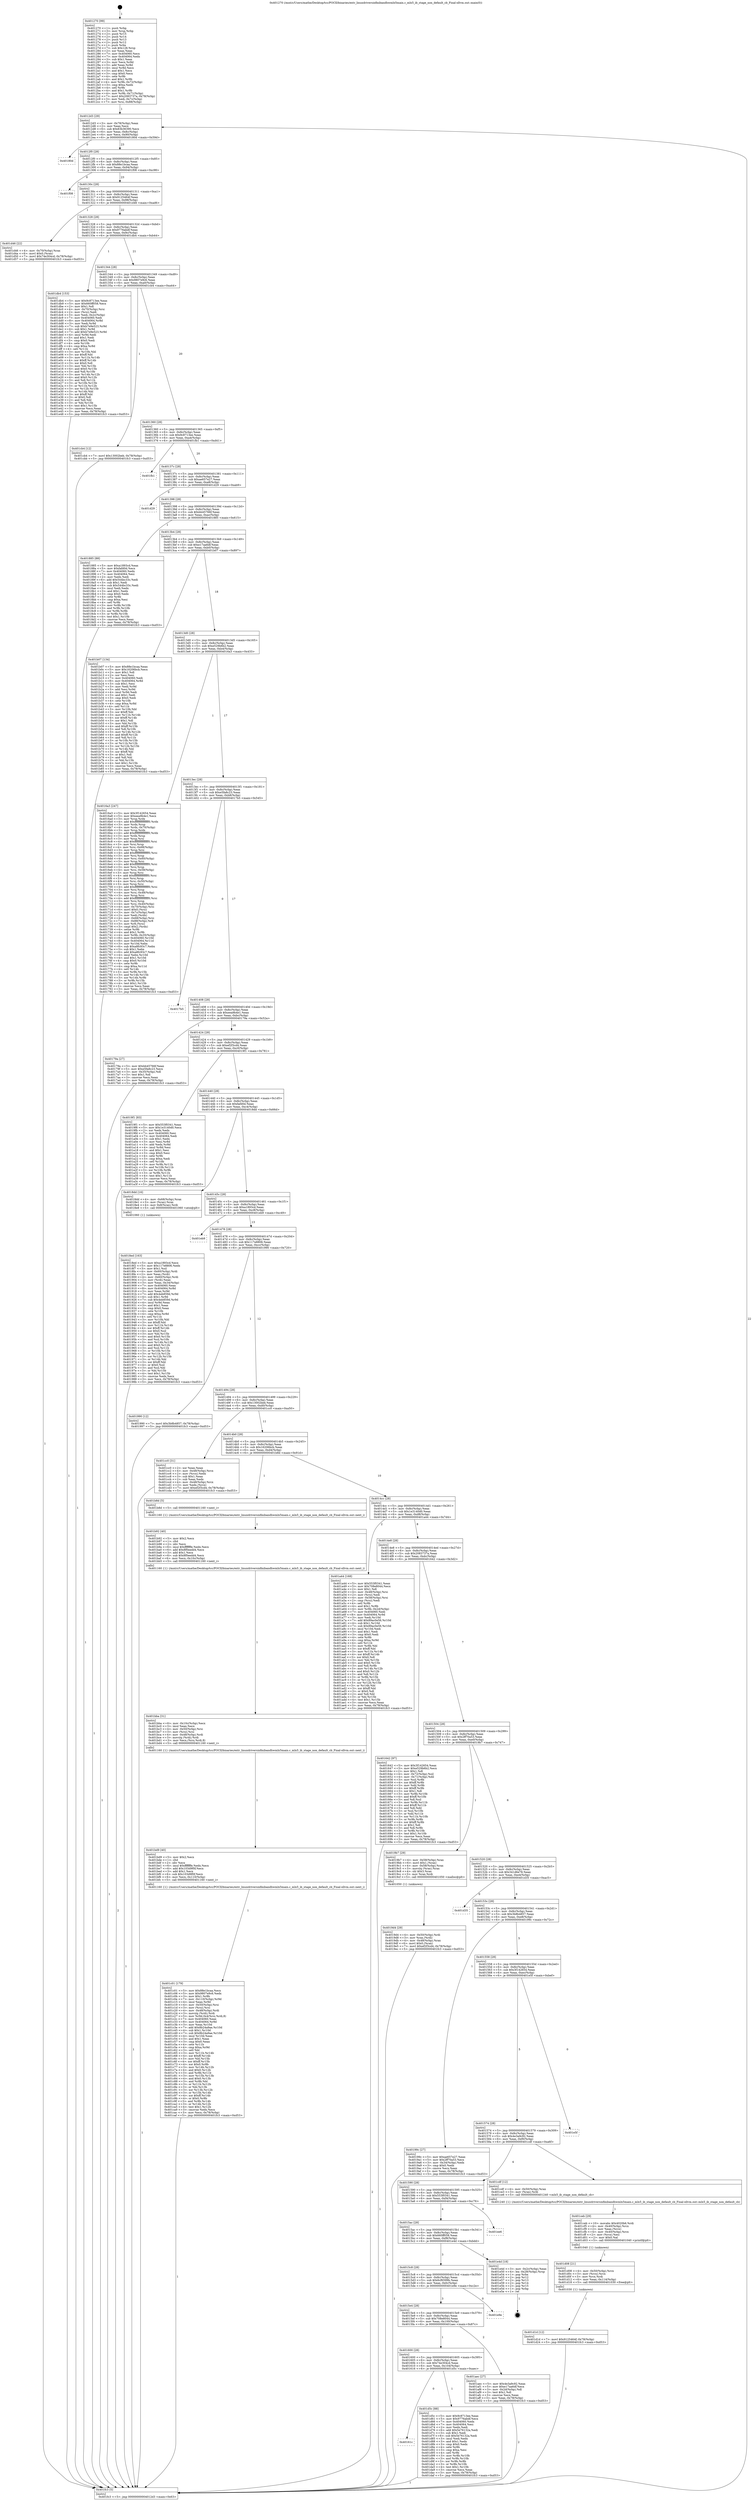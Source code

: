 digraph "0x401270" {
  label = "0x401270 (/mnt/c/Users/mathe/Desktop/tcc/POCII/binaries/extr_linuxdriversinfinibandhwmlx5main.c_mlx5_ib_stage_non_default_cb_Final-ollvm.out::main(0))"
  labelloc = "t"
  node[shape=record]

  Entry [label="",width=0.3,height=0.3,shape=circle,fillcolor=black,style=filled]
  "0x4012d3" [label="{
     0x4012d3 [29]\l
     | [instrs]\l
     &nbsp;&nbsp;0x4012d3 \<+3\>: mov -0x78(%rbp),%eax\l
     &nbsp;&nbsp;0x4012d6 \<+2\>: mov %eax,%ecx\l
     &nbsp;&nbsp;0x4012d8 \<+6\>: sub $0x83b36390,%ecx\l
     &nbsp;&nbsp;0x4012de \<+6\>: mov %eax,-0x8c(%rbp)\l
     &nbsp;&nbsp;0x4012e4 \<+6\>: mov %ecx,-0x90(%rbp)\l
     &nbsp;&nbsp;0x4012ea \<+6\>: je 000000000040180d \<main+0x59d\>\l
  }"]
  "0x40180d" [label="{
     0x40180d\l
  }", style=dashed]
  "0x4012f0" [label="{
     0x4012f0 [28]\l
     | [instrs]\l
     &nbsp;&nbsp;0x4012f0 \<+5\>: jmp 00000000004012f5 \<main+0x85\>\l
     &nbsp;&nbsp;0x4012f5 \<+6\>: mov -0x8c(%rbp),%eax\l
     &nbsp;&nbsp;0x4012fb \<+5\>: sub $0x88e1bcaa,%eax\l
     &nbsp;&nbsp;0x401300 \<+6\>: mov %eax,-0x94(%rbp)\l
     &nbsp;&nbsp;0x401306 \<+6\>: je 0000000000401f08 \<main+0xc98\>\l
  }"]
  Exit [label="",width=0.3,height=0.3,shape=circle,fillcolor=black,style=filled,peripheries=2]
  "0x401f08" [label="{
     0x401f08\l
  }", style=dashed]
  "0x40130c" [label="{
     0x40130c [28]\l
     | [instrs]\l
     &nbsp;&nbsp;0x40130c \<+5\>: jmp 0000000000401311 \<main+0xa1\>\l
     &nbsp;&nbsp;0x401311 \<+6\>: mov -0x8c(%rbp),%eax\l
     &nbsp;&nbsp;0x401317 \<+5\>: sub $0x9125464f,%eax\l
     &nbsp;&nbsp;0x40131c \<+6\>: mov %eax,-0x98(%rbp)\l
     &nbsp;&nbsp;0x401322 \<+6\>: je 0000000000401d46 \<main+0xad6\>\l
  }"]
  "0x40161c" [label="{
     0x40161c\l
  }", style=dashed]
  "0x401d46" [label="{
     0x401d46 [22]\l
     | [instrs]\l
     &nbsp;&nbsp;0x401d46 \<+4\>: mov -0x70(%rbp),%rax\l
     &nbsp;&nbsp;0x401d4a \<+6\>: movl $0x0,(%rax)\l
     &nbsp;&nbsp;0x401d50 \<+7\>: movl $0x74e304cd,-0x78(%rbp)\l
     &nbsp;&nbsp;0x401d57 \<+5\>: jmp 0000000000401fc3 \<main+0xd53\>\l
  }"]
  "0x401328" [label="{
     0x401328 [28]\l
     | [instrs]\l
     &nbsp;&nbsp;0x401328 \<+5\>: jmp 000000000040132d \<main+0xbd\>\l
     &nbsp;&nbsp;0x40132d \<+6\>: mov -0x8c(%rbp),%eax\l
     &nbsp;&nbsp;0x401333 \<+5\>: sub $0x9776abdf,%eax\l
     &nbsp;&nbsp;0x401338 \<+6\>: mov %eax,-0x9c(%rbp)\l
     &nbsp;&nbsp;0x40133e \<+6\>: je 0000000000401db4 \<main+0xb44\>\l
  }"]
  "0x401d5c" [label="{
     0x401d5c [88]\l
     | [instrs]\l
     &nbsp;&nbsp;0x401d5c \<+5\>: mov $0x9c8713ee,%eax\l
     &nbsp;&nbsp;0x401d61 \<+5\>: mov $0x9776abdf,%ecx\l
     &nbsp;&nbsp;0x401d66 \<+7\>: mov 0x404060,%edx\l
     &nbsp;&nbsp;0x401d6d \<+7\>: mov 0x404064,%esi\l
     &nbsp;&nbsp;0x401d74 \<+2\>: mov %edx,%edi\l
     &nbsp;&nbsp;0x401d76 \<+6\>: add $0x5e76132a,%edi\l
     &nbsp;&nbsp;0x401d7c \<+3\>: sub $0x1,%edi\l
     &nbsp;&nbsp;0x401d7f \<+6\>: sub $0x5e76132a,%edi\l
     &nbsp;&nbsp;0x401d85 \<+3\>: imul %edi,%edx\l
     &nbsp;&nbsp;0x401d88 \<+3\>: and $0x1,%edx\l
     &nbsp;&nbsp;0x401d8b \<+3\>: cmp $0x0,%edx\l
     &nbsp;&nbsp;0x401d8e \<+4\>: sete %r8b\l
     &nbsp;&nbsp;0x401d92 \<+3\>: cmp $0xa,%esi\l
     &nbsp;&nbsp;0x401d95 \<+4\>: setl %r9b\l
     &nbsp;&nbsp;0x401d99 \<+3\>: mov %r8b,%r10b\l
     &nbsp;&nbsp;0x401d9c \<+3\>: and %r9b,%r10b\l
     &nbsp;&nbsp;0x401d9f \<+3\>: xor %r9b,%r8b\l
     &nbsp;&nbsp;0x401da2 \<+3\>: or %r8b,%r10b\l
     &nbsp;&nbsp;0x401da5 \<+4\>: test $0x1,%r10b\l
     &nbsp;&nbsp;0x401da9 \<+3\>: cmovne %ecx,%eax\l
     &nbsp;&nbsp;0x401dac \<+3\>: mov %eax,-0x78(%rbp)\l
     &nbsp;&nbsp;0x401daf \<+5\>: jmp 0000000000401fc3 \<main+0xd53\>\l
  }"]
  "0x401db4" [label="{
     0x401db4 [153]\l
     | [instrs]\l
     &nbsp;&nbsp;0x401db4 \<+5\>: mov $0x9c8713ee,%eax\l
     &nbsp;&nbsp;0x401db9 \<+5\>: mov $0x660ff058,%ecx\l
     &nbsp;&nbsp;0x401dbe \<+2\>: mov $0x1,%dl\l
     &nbsp;&nbsp;0x401dc0 \<+4\>: mov -0x70(%rbp),%rsi\l
     &nbsp;&nbsp;0x401dc4 \<+2\>: mov (%rsi),%edi\l
     &nbsp;&nbsp;0x401dc6 \<+3\>: mov %edi,-0x2c(%rbp)\l
     &nbsp;&nbsp;0x401dc9 \<+7\>: mov 0x404060,%edi\l
     &nbsp;&nbsp;0x401dd0 \<+8\>: mov 0x404064,%r8d\l
     &nbsp;&nbsp;0x401dd8 \<+3\>: mov %edi,%r9d\l
     &nbsp;&nbsp;0x401ddb \<+7\>: sub $0xb7e9e523,%r9d\l
     &nbsp;&nbsp;0x401de2 \<+4\>: sub $0x1,%r9d\l
     &nbsp;&nbsp;0x401de6 \<+7\>: add $0xb7e9e523,%r9d\l
     &nbsp;&nbsp;0x401ded \<+4\>: imul %r9d,%edi\l
     &nbsp;&nbsp;0x401df1 \<+3\>: and $0x1,%edi\l
     &nbsp;&nbsp;0x401df4 \<+3\>: cmp $0x0,%edi\l
     &nbsp;&nbsp;0x401df7 \<+4\>: sete %r10b\l
     &nbsp;&nbsp;0x401dfb \<+4\>: cmp $0xa,%r8d\l
     &nbsp;&nbsp;0x401dff \<+4\>: setl %r11b\l
     &nbsp;&nbsp;0x401e03 \<+3\>: mov %r10b,%bl\l
     &nbsp;&nbsp;0x401e06 \<+3\>: xor $0xff,%bl\l
     &nbsp;&nbsp;0x401e09 \<+3\>: mov %r11b,%r14b\l
     &nbsp;&nbsp;0x401e0c \<+4\>: xor $0xff,%r14b\l
     &nbsp;&nbsp;0x401e10 \<+3\>: xor $0x0,%dl\l
     &nbsp;&nbsp;0x401e13 \<+3\>: mov %bl,%r15b\l
     &nbsp;&nbsp;0x401e16 \<+4\>: and $0x0,%r15b\l
     &nbsp;&nbsp;0x401e1a \<+3\>: and %dl,%r10b\l
     &nbsp;&nbsp;0x401e1d \<+3\>: mov %r14b,%r12b\l
     &nbsp;&nbsp;0x401e20 \<+4\>: and $0x0,%r12b\l
     &nbsp;&nbsp;0x401e24 \<+3\>: and %dl,%r11b\l
     &nbsp;&nbsp;0x401e27 \<+3\>: or %r10b,%r15b\l
     &nbsp;&nbsp;0x401e2a \<+3\>: or %r11b,%r12b\l
     &nbsp;&nbsp;0x401e2d \<+3\>: xor %r12b,%r15b\l
     &nbsp;&nbsp;0x401e30 \<+3\>: or %r14b,%bl\l
     &nbsp;&nbsp;0x401e33 \<+3\>: xor $0xff,%bl\l
     &nbsp;&nbsp;0x401e36 \<+3\>: or $0x0,%dl\l
     &nbsp;&nbsp;0x401e39 \<+2\>: and %dl,%bl\l
     &nbsp;&nbsp;0x401e3b \<+3\>: or %bl,%r15b\l
     &nbsp;&nbsp;0x401e3e \<+4\>: test $0x1,%r15b\l
     &nbsp;&nbsp;0x401e42 \<+3\>: cmovne %ecx,%eax\l
     &nbsp;&nbsp;0x401e45 \<+3\>: mov %eax,-0x78(%rbp)\l
     &nbsp;&nbsp;0x401e48 \<+5\>: jmp 0000000000401fc3 \<main+0xd53\>\l
  }"]
  "0x401344" [label="{
     0x401344 [28]\l
     | [instrs]\l
     &nbsp;&nbsp;0x401344 \<+5\>: jmp 0000000000401349 \<main+0xd9\>\l
     &nbsp;&nbsp;0x401349 \<+6\>: mov -0x8c(%rbp),%eax\l
     &nbsp;&nbsp;0x40134f \<+5\>: sub $0x9807e9c6,%eax\l
     &nbsp;&nbsp;0x401354 \<+6\>: mov %eax,-0xa0(%rbp)\l
     &nbsp;&nbsp;0x40135a \<+6\>: je 0000000000401cb4 \<main+0xa44\>\l
  }"]
  "0x401d1d" [label="{
     0x401d1d [12]\l
     | [instrs]\l
     &nbsp;&nbsp;0x401d1d \<+7\>: movl $0x9125464f,-0x78(%rbp)\l
     &nbsp;&nbsp;0x401d24 \<+5\>: jmp 0000000000401fc3 \<main+0xd53\>\l
  }"]
  "0x401cb4" [label="{
     0x401cb4 [12]\l
     | [instrs]\l
     &nbsp;&nbsp;0x401cb4 \<+7\>: movl $0x13002beb,-0x78(%rbp)\l
     &nbsp;&nbsp;0x401cbb \<+5\>: jmp 0000000000401fc3 \<main+0xd53\>\l
  }"]
  "0x401360" [label="{
     0x401360 [28]\l
     | [instrs]\l
     &nbsp;&nbsp;0x401360 \<+5\>: jmp 0000000000401365 \<main+0xf5\>\l
     &nbsp;&nbsp;0x401365 \<+6\>: mov -0x8c(%rbp),%eax\l
     &nbsp;&nbsp;0x40136b \<+5\>: sub $0x9c8713ee,%eax\l
     &nbsp;&nbsp;0x401370 \<+6\>: mov %eax,-0xa4(%rbp)\l
     &nbsp;&nbsp;0x401376 \<+6\>: je 0000000000401fb1 \<main+0xd41\>\l
  }"]
  "0x401d08" [label="{
     0x401d08 [21]\l
     | [instrs]\l
     &nbsp;&nbsp;0x401d08 \<+4\>: mov -0x50(%rbp),%rcx\l
     &nbsp;&nbsp;0x401d0c \<+3\>: mov (%rcx),%rcx\l
     &nbsp;&nbsp;0x401d0f \<+3\>: mov %rcx,%rdi\l
     &nbsp;&nbsp;0x401d12 \<+6\>: mov %eax,-0x114(%rbp)\l
     &nbsp;&nbsp;0x401d18 \<+5\>: call 0000000000401030 \<free@plt\>\l
     | [calls]\l
     &nbsp;&nbsp;0x401030 \{1\} (unknown)\l
  }"]
  "0x401fb1" [label="{
     0x401fb1\l
  }", style=dashed]
  "0x40137c" [label="{
     0x40137c [28]\l
     | [instrs]\l
     &nbsp;&nbsp;0x40137c \<+5\>: jmp 0000000000401381 \<main+0x111\>\l
     &nbsp;&nbsp;0x401381 \<+6\>: mov -0x8c(%rbp),%eax\l
     &nbsp;&nbsp;0x401387 \<+5\>: sub $0xae657e27,%eax\l
     &nbsp;&nbsp;0x40138c \<+6\>: mov %eax,-0xa8(%rbp)\l
     &nbsp;&nbsp;0x401392 \<+6\>: je 0000000000401d29 \<main+0xab9\>\l
  }"]
  "0x401ceb" [label="{
     0x401ceb [29]\l
     | [instrs]\l
     &nbsp;&nbsp;0x401ceb \<+10\>: movabs $0x4020b6,%rdi\l
     &nbsp;&nbsp;0x401cf5 \<+4\>: mov -0x40(%rbp),%rcx\l
     &nbsp;&nbsp;0x401cf9 \<+2\>: mov %eax,(%rcx)\l
     &nbsp;&nbsp;0x401cfb \<+4\>: mov -0x40(%rbp),%rcx\l
     &nbsp;&nbsp;0x401cff \<+2\>: mov (%rcx),%esi\l
     &nbsp;&nbsp;0x401d01 \<+2\>: mov $0x0,%al\l
     &nbsp;&nbsp;0x401d03 \<+5\>: call 0000000000401040 \<printf@plt\>\l
     | [calls]\l
     &nbsp;&nbsp;0x401040 \{1\} (unknown)\l
  }"]
  "0x401d29" [label="{
     0x401d29\l
  }", style=dashed]
  "0x401398" [label="{
     0x401398 [28]\l
     | [instrs]\l
     &nbsp;&nbsp;0x401398 \<+5\>: jmp 000000000040139d \<main+0x12d\>\l
     &nbsp;&nbsp;0x40139d \<+6\>: mov -0x8c(%rbp),%eax\l
     &nbsp;&nbsp;0x4013a3 \<+5\>: sub $0xbb45766f,%eax\l
     &nbsp;&nbsp;0x4013a8 \<+6\>: mov %eax,-0xac(%rbp)\l
     &nbsp;&nbsp;0x4013ae \<+6\>: je 0000000000401885 \<main+0x615\>\l
  }"]
  "0x401c01" [label="{
     0x401c01 [179]\l
     | [instrs]\l
     &nbsp;&nbsp;0x401c01 \<+5\>: mov $0x88e1bcaa,%ecx\l
     &nbsp;&nbsp;0x401c06 \<+5\>: mov $0x9807e9c6,%edx\l
     &nbsp;&nbsp;0x401c0b \<+3\>: mov $0x1,%r8b\l
     &nbsp;&nbsp;0x401c0e \<+7\>: mov -0x110(%rbp),%r9d\l
     &nbsp;&nbsp;0x401c15 \<+4\>: imul %eax,%r9d\l
     &nbsp;&nbsp;0x401c19 \<+4\>: mov -0x50(%rbp),%rsi\l
     &nbsp;&nbsp;0x401c1d \<+3\>: mov (%rsi),%rsi\l
     &nbsp;&nbsp;0x401c20 \<+4\>: mov -0x48(%rbp),%rdi\l
     &nbsp;&nbsp;0x401c24 \<+3\>: movslq (%rdi),%rdi\l
     &nbsp;&nbsp;0x401c27 \<+5\>: mov %r9d,0x4(%rsi,%rdi,8)\l
     &nbsp;&nbsp;0x401c2c \<+7\>: mov 0x404060,%eax\l
     &nbsp;&nbsp;0x401c33 \<+8\>: mov 0x404064,%r9d\l
     &nbsp;&nbsp;0x401c3b \<+3\>: mov %eax,%r10d\l
     &nbsp;&nbsp;0x401c3e \<+7\>: add $0x8b24a9ae,%r10d\l
     &nbsp;&nbsp;0x401c45 \<+4\>: sub $0x1,%r10d\l
     &nbsp;&nbsp;0x401c49 \<+7\>: sub $0x8b24a9ae,%r10d\l
     &nbsp;&nbsp;0x401c50 \<+4\>: imul %r10d,%eax\l
     &nbsp;&nbsp;0x401c54 \<+3\>: and $0x1,%eax\l
     &nbsp;&nbsp;0x401c57 \<+3\>: cmp $0x0,%eax\l
     &nbsp;&nbsp;0x401c5a \<+4\>: sete %r11b\l
     &nbsp;&nbsp;0x401c5e \<+4\>: cmp $0xa,%r9d\l
     &nbsp;&nbsp;0x401c62 \<+3\>: setl %bl\l
     &nbsp;&nbsp;0x401c65 \<+3\>: mov %r11b,%r14b\l
     &nbsp;&nbsp;0x401c68 \<+4\>: xor $0xff,%r14b\l
     &nbsp;&nbsp;0x401c6c \<+3\>: mov %bl,%r15b\l
     &nbsp;&nbsp;0x401c6f \<+4\>: xor $0xff,%r15b\l
     &nbsp;&nbsp;0x401c73 \<+4\>: xor $0x0,%r8b\l
     &nbsp;&nbsp;0x401c77 \<+3\>: mov %r14b,%r12b\l
     &nbsp;&nbsp;0x401c7a \<+4\>: and $0x0,%r12b\l
     &nbsp;&nbsp;0x401c7e \<+3\>: and %r8b,%r11b\l
     &nbsp;&nbsp;0x401c81 \<+3\>: mov %r15b,%r13b\l
     &nbsp;&nbsp;0x401c84 \<+4\>: and $0x0,%r13b\l
     &nbsp;&nbsp;0x401c88 \<+3\>: and %r8b,%bl\l
     &nbsp;&nbsp;0x401c8b \<+3\>: or %r11b,%r12b\l
     &nbsp;&nbsp;0x401c8e \<+3\>: or %bl,%r13b\l
     &nbsp;&nbsp;0x401c91 \<+3\>: xor %r13b,%r12b\l
     &nbsp;&nbsp;0x401c94 \<+3\>: or %r15b,%r14b\l
     &nbsp;&nbsp;0x401c97 \<+4\>: xor $0xff,%r14b\l
     &nbsp;&nbsp;0x401c9b \<+4\>: or $0x0,%r8b\l
     &nbsp;&nbsp;0x401c9f \<+3\>: and %r8b,%r14b\l
     &nbsp;&nbsp;0x401ca2 \<+3\>: or %r14b,%r12b\l
     &nbsp;&nbsp;0x401ca5 \<+4\>: test $0x1,%r12b\l
     &nbsp;&nbsp;0x401ca9 \<+3\>: cmovne %edx,%ecx\l
     &nbsp;&nbsp;0x401cac \<+3\>: mov %ecx,-0x78(%rbp)\l
     &nbsp;&nbsp;0x401caf \<+5\>: jmp 0000000000401fc3 \<main+0xd53\>\l
  }"]
  "0x401885" [label="{
     0x401885 [88]\l
     | [instrs]\l
     &nbsp;&nbsp;0x401885 \<+5\>: mov $0xa1893cd,%eax\l
     &nbsp;&nbsp;0x40188a \<+5\>: mov $0xfafd0d,%ecx\l
     &nbsp;&nbsp;0x40188f \<+7\>: mov 0x404060,%edx\l
     &nbsp;&nbsp;0x401896 \<+7\>: mov 0x404064,%esi\l
     &nbsp;&nbsp;0x40189d \<+2\>: mov %edx,%edi\l
     &nbsp;&nbsp;0x40189f \<+6\>: add $0x544bc33c,%edi\l
     &nbsp;&nbsp;0x4018a5 \<+3\>: sub $0x1,%edi\l
     &nbsp;&nbsp;0x4018a8 \<+6\>: sub $0x544bc33c,%edi\l
     &nbsp;&nbsp;0x4018ae \<+3\>: imul %edi,%edx\l
     &nbsp;&nbsp;0x4018b1 \<+3\>: and $0x1,%edx\l
     &nbsp;&nbsp;0x4018b4 \<+3\>: cmp $0x0,%edx\l
     &nbsp;&nbsp;0x4018b7 \<+4\>: sete %r8b\l
     &nbsp;&nbsp;0x4018bb \<+3\>: cmp $0xa,%esi\l
     &nbsp;&nbsp;0x4018be \<+4\>: setl %r9b\l
     &nbsp;&nbsp;0x4018c2 \<+3\>: mov %r8b,%r10b\l
     &nbsp;&nbsp;0x4018c5 \<+3\>: and %r9b,%r10b\l
     &nbsp;&nbsp;0x4018c8 \<+3\>: xor %r9b,%r8b\l
     &nbsp;&nbsp;0x4018cb \<+3\>: or %r8b,%r10b\l
     &nbsp;&nbsp;0x4018ce \<+4\>: test $0x1,%r10b\l
     &nbsp;&nbsp;0x4018d2 \<+3\>: cmovne %ecx,%eax\l
     &nbsp;&nbsp;0x4018d5 \<+3\>: mov %eax,-0x78(%rbp)\l
     &nbsp;&nbsp;0x4018d8 \<+5\>: jmp 0000000000401fc3 \<main+0xd53\>\l
  }"]
  "0x4013b4" [label="{
     0x4013b4 [28]\l
     | [instrs]\l
     &nbsp;&nbsp;0x4013b4 \<+5\>: jmp 00000000004013b9 \<main+0x149\>\l
     &nbsp;&nbsp;0x4013b9 \<+6\>: mov -0x8c(%rbp),%eax\l
     &nbsp;&nbsp;0x4013bf \<+5\>: sub $0xe17aa6df,%eax\l
     &nbsp;&nbsp;0x4013c4 \<+6\>: mov %eax,-0xb0(%rbp)\l
     &nbsp;&nbsp;0x4013ca \<+6\>: je 0000000000401b07 \<main+0x897\>\l
  }"]
  "0x401bd9" [label="{
     0x401bd9 [40]\l
     | [instrs]\l
     &nbsp;&nbsp;0x401bd9 \<+5\>: mov $0x2,%ecx\l
     &nbsp;&nbsp;0x401bde \<+1\>: cltd\l
     &nbsp;&nbsp;0x401bdf \<+2\>: idiv %ecx\l
     &nbsp;&nbsp;0x401be1 \<+6\>: imul $0xfffffffe,%edx,%ecx\l
     &nbsp;&nbsp;0x401be7 \<+6\>: add $0x103d9f0f,%ecx\l
     &nbsp;&nbsp;0x401bed \<+3\>: add $0x1,%ecx\l
     &nbsp;&nbsp;0x401bf0 \<+6\>: sub $0x103d9f0f,%ecx\l
     &nbsp;&nbsp;0x401bf6 \<+6\>: mov %ecx,-0x110(%rbp)\l
     &nbsp;&nbsp;0x401bfc \<+5\>: call 0000000000401160 \<next_i\>\l
     | [calls]\l
     &nbsp;&nbsp;0x401160 \{1\} (/mnt/c/Users/mathe/Desktop/tcc/POCII/binaries/extr_linuxdriversinfinibandhwmlx5main.c_mlx5_ib_stage_non_default_cb_Final-ollvm.out::next_i)\l
  }"]
  "0x401b07" [label="{
     0x401b07 [134]\l
     | [instrs]\l
     &nbsp;&nbsp;0x401b07 \<+5\>: mov $0x88e1bcaa,%eax\l
     &nbsp;&nbsp;0x401b0c \<+5\>: mov $0x16206bcb,%ecx\l
     &nbsp;&nbsp;0x401b11 \<+2\>: mov $0x1,%dl\l
     &nbsp;&nbsp;0x401b13 \<+2\>: xor %esi,%esi\l
     &nbsp;&nbsp;0x401b15 \<+7\>: mov 0x404060,%edi\l
     &nbsp;&nbsp;0x401b1c \<+8\>: mov 0x404064,%r8d\l
     &nbsp;&nbsp;0x401b24 \<+3\>: sub $0x1,%esi\l
     &nbsp;&nbsp;0x401b27 \<+3\>: mov %edi,%r9d\l
     &nbsp;&nbsp;0x401b2a \<+3\>: add %esi,%r9d\l
     &nbsp;&nbsp;0x401b2d \<+4\>: imul %r9d,%edi\l
     &nbsp;&nbsp;0x401b31 \<+3\>: and $0x1,%edi\l
     &nbsp;&nbsp;0x401b34 \<+3\>: cmp $0x0,%edi\l
     &nbsp;&nbsp;0x401b37 \<+4\>: sete %r10b\l
     &nbsp;&nbsp;0x401b3b \<+4\>: cmp $0xa,%r8d\l
     &nbsp;&nbsp;0x401b3f \<+4\>: setl %r11b\l
     &nbsp;&nbsp;0x401b43 \<+3\>: mov %r10b,%bl\l
     &nbsp;&nbsp;0x401b46 \<+3\>: xor $0xff,%bl\l
     &nbsp;&nbsp;0x401b49 \<+3\>: mov %r11b,%r14b\l
     &nbsp;&nbsp;0x401b4c \<+4\>: xor $0xff,%r14b\l
     &nbsp;&nbsp;0x401b50 \<+3\>: xor $0x1,%dl\l
     &nbsp;&nbsp;0x401b53 \<+3\>: mov %bl,%r15b\l
     &nbsp;&nbsp;0x401b56 \<+4\>: and $0xff,%r15b\l
     &nbsp;&nbsp;0x401b5a \<+3\>: and %dl,%r10b\l
     &nbsp;&nbsp;0x401b5d \<+3\>: mov %r14b,%r12b\l
     &nbsp;&nbsp;0x401b60 \<+4\>: and $0xff,%r12b\l
     &nbsp;&nbsp;0x401b64 \<+3\>: and %dl,%r11b\l
     &nbsp;&nbsp;0x401b67 \<+3\>: or %r10b,%r15b\l
     &nbsp;&nbsp;0x401b6a \<+3\>: or %r11b,%r12b\l
     &nbsp;&nbsp;0x401b6d \<+3\>: xor %r12b,%r15b\l
     &nbsp;&nbsp;0x401b70 \<+3\>: or %r14b,%bl\l
     &nbsp;&nbsp;0x401b73 \<+3\>: xor $0xff,%bl\l
     &nbsp;&nbsp;0x401b76 \<+3\>: or $0x1,%dl\l
     &nbsp;&nbsp;0x401b79 \<+2\>: and %dl,%bl\l
     &nbsp;&nbsp;0x401b7b \<+3\>: or %bl,%r15b\l
     &nbsp;&nbsp;0x401b7e \<+4\>: test $0x1,%r15b\l
     &nbsp;&nbsp;0x401b82 \<+3\>: cmovne %ecx,%eax\l
     &nbsp;&nbsp;0x401b85 \<+3\>: mov %eax,-0x78(%rbp)\l
     &nbsp;&nbsp;0x401b88 \<+5\>: jmp 0000000000401fc3 \<main+0xd53\>\l
  }"]
  "0x4013d0" [label="{
     0x4013d0 [28]\l
     | [instrs]\l
     &nbsp;&nbsp;0x4013d0 \<+5\>: jmp 00000000004013d5 \<main+0x165\>\l
     &nbsp;&nbsp;0x4013d5 \<+6\>: mov -0x8c(%rbp),%eax\l
     &nbsp;&nbsp;0x4013db \<+5\>: sub $0xe529b6b2,%eax\l
     &nbsp;&nbsp;0x4013e0 \<+6\>: mov %eax,-0xb4(%rbp)\l
     &nbsp;&nbsp;0x4013e6 \<+6\>: je 00000000004016a3 \<main+0x433\>\l
  }"]
  "0x401bba" [label="{
     0x401bba [31]\l
     | [instrs]\l
     &nbsp;&nbsp;0x401bba \<+6\>: mov -0x10c(%rbp),%ecx\l
     &nbsp;&nbsp;0x401bc0 \<+3\>: imul %eax,%ecx\l
     &nbsp;&nbsp;0x401bc3 \<+4\>: mov -0x50(%rbp),%rsi\l
     &nbsp;&nbsp;0x401bc7 \<+3\>: mov (%rsi),%rsi\l
     &nbsp;&nbsp;0x401bca \<+4\>: mov -0x48(%rbp),%rdi\l
     &nbsp;&nbsp;0x401bce \<+3\>: movslq (%rdi),%rdi\l
     &nbsp;&nbsp;0x401bd1 \<+3\>: mov %ecx,(%rsi,%rdi,8)\l
     &nbsp;&nbsp;0x401bd4 \<+5\>: call 0000000000401160 \<next_i\>\l
     | [calls]\l
     &nbsp;&nbsp;0x401160 \{1\} (/mnt/c/Users/mathe/Desktop/tcc/POCII/binaries/extr_linuxdriversinfinibandhwmlx5main.c_mlx5_ib_stage_non_default_cb_Final-ollvm.out::next_i)\l
  }"]
  "0x4016a3" [label="{
     0x4016a3 [247]\l
     | [instrs]\l
     &nbsp;&nbsp;0x4016a3 \<+5\>: mov $0x3f142654,%eax\l
     &nbsp;&nbsp;0x4016a8 \<+5\>: mov $0xeea9b4e1,%ecx\l
     &nbsp;&nbsp;0x4016ad \<+3\>: mov %rsp,%rdx\l
     &nbsp;&nbsp;0x4016b0 \<+4\>: add $0xfffffffffffffff0,%rdx\l
     &nbsp;&nbsp;0x4016b4 \<+3\>: mov %rdx,%rsp\l
     &nbsp;&nbsp;0x4016b7 \<+4\>: mov %rdx,-0x70(%rbp)\l
     &nbsp;&nbsp;0x4016bb \<+3\>: mov %rsp,%rdx\l
     &nbsp;&nbsp;0x4016be \<+4\>: add $0xfffffffffffffff0,%rdx\l
     &nbsp;&nbsp;0x4016c2 \<+3\>: mov %rdx,%rsp\l
     &nbsp;&nbsp;0x4016c5 \<+3\>: mov %rsp,%rsi\l
     &nbsp;&nbsp;0x4016c8 \<+4\>: add $0xfffffffffffffff0,%rsi\l
     &nbsp;&nbsp;0x4016cc \<+3\>: mov %rsi,%rsp\l
     &nbsp;&nbsp;0x4016cf \<+4\>: mov %rsi,-0x68(%rbp)\l
     &nbsp;&nbsp;0x4016d3 \<+3\>: mov %rsp,%rsi\l
     &nbsp;&nbsp;0x4016d6 \<+4\>: add $0xfffffffffffffff0,%rsi\l
     &nbsp;&nbsp;0x4016da \<+3\>: mov %rsi,%rsp\l
     &nbsp;&nbsp;0x4016dd \<+4\>: mov %rsi,-0x60(%rbp)\l
     &nbsp;&nbsp;0x4016e1 \<+3\>: mov %rsp,%rsi\l
     &nbsp;&nbsp;0x4016e4 \<+4\>: add $0xfffffffffffffff0,%rsi\l
     &nbsp;&nbsp;0x4016e8 \<+3\>: mov %rsi,%rsp\l
     &nbsp;&nbsp;0x4016eb \<+4\>: mov %rsi,-0x58(%rbp)\l
     &nbsp;&nbsp;0x4016ef \<+3\>: mov %rsp,%rsi\l
     &nbsp;&nbsp;0x4016f2 \<+4\>: add $0xfffffffffffffff0,%rsi\l
     &nbsp;&nbsp;0x4016f6 \<+3\>: mov %rsi,%rsp\l
     &nbsp;&nbsp;0x4016f9 \<+4\>: mov %rsi,-0x50(%rbp)\l
     &nbsp;&nbsp;0x4016fd \<+3\>: mov %rsp,%rsi\l
     &nbsp;&nbsp;0x401700 \<+4\>: add $0xfffffffffffffff0,%rsi\l
     &nbsp;&nbsp;0x401704 \<+3\>: mov %rsi,%rsp\l
     &nbsp;&nbsp;0x401707 \<+4\>: mov %rsi,-0x48(%rbp)\l
     &nbsp;&nbsp;0x40170b \<+3\>: mov %rsp,%rsi\l
     &nbsp;&nbsp;0x40170e \<+4\>: add $0xfffffffffffffff0,%rsi\l
     &nbsp;&nbsp;0x401712 \<+3\>: mov %rsi,%rsp\l
     &nbsp;&nbsp;0x401715 \<+4\>: mov %rsi,-0x40(%rbp)\l
     &nbsp;&nbsp;0x401719 \<+4\>: mov -0x70(%rbp),%rsi\l
     &nbsp;&nbsp;0x40171d \<+6\>: movl $0x0,(%rsi)\l
     &nbsp;&nbsp;0x401723 \<+3\>: mov -0x7c(%rbp),%edi\l
     &nbsp;&nbsp;0x401726 \<+2\>: mov %edi,(%rdx)\l
     &nbsp;&nbsp;0x401728 \<+4\>: mov -0x68(%rbp),%rsi\l
     &nbsp;&nbsp;0x40172c \<+7\>: mov -0x88(%rbp),%r8\l
     &nbsp;&nbsp;0x401733 \<+3\>: mov %r8,(%rsi)\l
     &nbsp;&nbsp;0x401736 \<+3\>: cmpl $0x2,(%rdx)\l
     &nbsp;&nbsp;0x401739 \<+4\>: setne %r9b\l
     &nbsp;&nbsp;0x40173d \<+4\>: and $0x1,%r9b\l
     &nbsp;&nbsp;0x401741 \<+4\>: mov %r9b,-0x35(%rbp)\l
     &nbsp;&nbsp;0x401745 \<+8\>: mov 0x404060,%r10d\l
     &nbsp;&nbsp;0x40174d \<+8\>: mov 0x404064,%r11d\l
     &nbsp;&nbsp;0x401755 \<+3\>: mov %r10d,%ebx\l
     &nbsp;&nbsp;0x401758 \<+6\>: sub $0xa8fc93c7,%ebx\l
     &nbsp;&nbsp;0x40175e \<+3\>: sub $0x1,%ebx\l
     &nbsp;&nbsp;0x401761 \<+6\>: add $0xa8fc93c7,%ebx\l
     &nbsp;&nbsp;0x401767 \<+4\>: imul %ebx,%r10d\l
     &nbsp;&nbsp;0x40176b \<+4\>: and $0x1,%r10d\l
     &nbsp;&nbsp;0x40176f \<+4\>: cmp $0x0,%r10d\l
     &nbsp;&nbsp;0x401773 \<+4\>: sete %r9b\l
     &nbsp;&nbsp;0x401777 \<+4\>: cmp $0xa,%r11d\l
     &nbsp;&nbsp;0x40177b \<+4\>: setl %r14b\l
     &nbsp;&nbsp;0x40177f \<+3\>: mov %r9b,%r15b\l
     &nbsp;&nbsp;0x401782 \<+3\>: and %r14b,%r15b\l
     &nbsp;&nbsp;0x401785 \<+3\>: xor %r14b,%r9b\l
     &nbsp;&nbsp;0x401788 \<+3\>: or %r9b,%r15b\l
     &nbsp;&nbsp;0x40178b \<+4\>: test $0x1,%r15b\l
     &nbsp;&nbsp;0x40178f \<+3\>: cmovne %ecx,%eax\l
     &nbsp;&nbsp;0x401792 \<+3\>: mov %eax,-0x78(%rbp)\l
     &nbsp;&nbsp;0x401795 \<+5\>: jmp 0000000000401fc3 \<main+0xd53\>\l
  }"]
  "0x4013ec" [label="{
     0x4013ec [28]\l
     | [instrs]\l
     &nbsp;&nbsp;0x4013ec \<+5\>: jmp 00000000004013f1 \<main+0x181\>\l
     &nbsp;&nbsp;0x4013f1 \<+6\>: mov -0x8c(%rbp),%eax\l
     &nbsp;&nbsp;0x4013f7 \<+5\>: sub $0xe5fa8c23,%eax\l
     &nbsp;&nbsp;0x4013fc \<+6\>: mov %eax,-0xb8(%rbp)\l
     &nbsp;&nbsp;0x401402 \<+6\>: je 00000000004017b5 \<main+0x545\>\l
  }"]
  "0x401b92" [label="{
     0x401b92 [40]\l
     | [instrs]\l
     &nbsp;&nbsp;0x401b92 \<+5\>: mov $0x2,%ecx\l
     &nbsp;&nbsp;0x401b97 \<+1\>: cltd\l
     &nbsp;&nbsp;0x401b98 \<+2\>: idiv %ecx\l
     &nbsp;&nbsp;0x401b9a \<+6\>: imul $0xfffffffe,%edx,%ecx\l
     &nbsp;&nbsp;0x401ba0 \<+6\>: add $0x8f0eedd4,%ecx\l
     &nbsp;&nbsp;0x401ba6 \<+3\>: add $0x1,%ecx\l
     &nbsp;&nbsp;0x401ba9 \<+6\>: sub $0x8f0eedd4,%ecx\l
     &nbsp;&nbsp;0x401baf \<+6\>: mov %ecx,-0x10c(%rbp)\l
     &nbsp;&nbsp;0x401bb5 \<+5\>: call 0000000000401160 \<next_i\>\l
     | [calls]\l
     &nbsp;&nbsp;0x401160 \{1\} (/mnt/c/Users/mathe/Desktop/tcc/POCII/binaries/extr_linuxdriversinfinibandhwmlx5main.c_mlx5_ib_stage_non_default_cb_Final-ollvm.out::next_i)\l
  }"]
  "0x4017b5" [label="{
     0x4017b5\l
  }", style=dashed]
  "0x401408" [label="{
     0x401408 [28]\l
     | [instrs]\l
     &nbsp;&nbsp;0x401408 \<+5\>: jmp 000000000040140d \<main+0x19d\>\l
     &nbsp;&nbsp;0x40140d \<+6\>: mov -0x8c(%rbp),%eax\l
     &nbsp;&nbsp;0x401413 \<+5\>: sub $0xeea9b4e1,%eax\l
     &nbsp;&nbsp;0x401418 \<+6\>: mov %eax,-0xbc(%rbp)\l
     &nbsp;&nbsp;0x40141e \<+6\>: je 000000000040179a \<main+0x52a\>\l
  }"]
  "0x401600" [label="{
     0x401600 [28]\l
     | [instrs]\l
     &nbsp;&nbsp;0x401600 \<+5\>: jmp 0000000000401605 \<main+0x395\>\l
     &nbsp;&nbsp;0x401605 \<+6\>: mov -0x8c(%rbp),%eax\l
     &nbsp;&nbsp;0x40160b \<+5\>: sub $0x74e304cd,%eax\l
     &nbsp;&nbsp;0x401610 \<+6\>: mov %eax,-0x104(%rbp)\l
     &nbsp;&nbsp;0x401616 \<+6\>: je 0000000000401d5c \<main+0xaec\>\l
  }"]
  "0x40179a" [label="{
     0x40179a [27]\l
     | [instrs]\l
     &nbsp;&nbsp;0x40179a \<+5\>: mov $0xbb45766f,%eax\l
     &nbsp;&nbsp;0x40179f \<+5\>: mov $0xe5fa8c23,%ecx\l
     &nbsp;&nbsp;0x4017a4 \<+3\>: mov -0x35(%rbp),%dl\l
     &nbsp;&nbsp;0x4017a7 \<+3\>: test $0x1,%dl\l
     &nbsp;&nbsp;0x4017aa \<+3\>: cmovne %ecx,%eax\l
     &nbsp;&nbsp;0x4017ad \<+3\>: mov %eax,-0x78(%rbp)\l
     &nbsp;&nbsp;0x4017b0 \<+5\>: jmp 0000000000401fc3 \<main+0xd53\>\l
  }"]
  "0x401424" [label="{
     0x401424 [28]\l
     | [instrs]\l
     &nbsp;&nbsp;0x401424 \<+5\>: jmp 0000000000401429 \<main+0x1b9\>\l
     &nbsp;&nbsp;0x401429 \<+6\>: mov -0x8c(%rbp),%eax\l
     &nbsp;&nbsp;0x40142f \<+5\>: sub $0xef2f3cd4,%eax\l
     &nbsp;&nbsp;0x401434 \<+6\>: mov %eax,-0xc0(%rbp)\l
     &nbsp;&nbsp;0x40143a \<+6\>: je 00000000004019f1 \<main+0x781\>\l
  }"]
  "0x401aec" [label="{
     0x401aec [27]\l
     | [instrs]\l
     &nbsp;&nbsp;0x401aec \<+5\>: mov $0x4e3a9c92,%eax\l
     &nbsp;&nbsp;0x401af1 \<+5\>: mov $0xe17aa6df,%ecx\l
     &nbsp;&nbsp;0x401af6 \<+3\>: mov -0x2d(%rbp),%dl\l
     &nbsp;&nbsp;0x401af9 \<+3\>: test $0x1,%dl\l
     &nbsp;&nbsp;0x401afc \<+3\>: cmovne %ecx,%eax\l
     &nbsp;&nbsp;0x401aff \<+3\>: mov %eax,-0x78(%rbp)\l
     &nbsp;&nbsp;0x401b02 \<+5\>: jmp 0000000000401fc3 \<main+0xd53\>\l
  }"]
  "0x4019f1" [label="{
     0x4019f1 [83]\l
     | [instrs]\l
     &nbsp;&nbsp;0x4019f1 \<+5\>: mov $0x553f0341,%eax\l
     &nbsp;&nbsp;0x4019f6 \<+5\>: mov $0x1e3140d0,%ecx\l
     &nbsp;&nbsp;0x4019fb \<+2\>: xor %edx,%edx\l
     &nbsp;&nbsp;0x4019fd \<+7\>: mov 0x404060,%esi\l
     &nbsp;&nbsp;0x401a04 \<+7\>: mov 0x404064,%edi\l
     &nbsp;&nbsp;0x401a0b \<+3\>: sub $0x1,%edx\l
     &nbsp;&nbsp;0x401a0e \<+3\>: mov %esi,%r8d\l
     &nbsp;&nbsp;0x401a11 \<+3\>: add %edx,%r8d\l
     &nbsp;&nbsp;0x401a14 \<+4\>: imul %r8d,%esi\l
     &nbsp;&nbsp;0x401a18 \<+3\>: and $0x1,%esi\l
     &nbsp;&nbsp;0x401a1b \<+3\>: cmp $0x0,%esi\l
     &nbsp;&nbsp;0x401a1e \<+4\>: sete %r9b\l
     &nbsp;&nbsp;0x401a22 \<+3\>: cmp $0xa,%edi\l
     &nbsp;&nbsp;0x401a25 \<+4\>: setl %r10b\l
     &nbsp;&nbsp;0x401a29 \<+3\>: mov %r9b,%r11b\l
     &nbsp;&nbsp;0x401a2c \<+3\>: and %r10b,%r11b\l
     &nbsp;&nbsp;0x401a2f \<+3\>: xor %r10b,%r9b\l
     &nbsp;&nbsp;0x401a32 \<+3\>: or %r9b,%r11b\l
     &nbsp;&nbsp;0x401a35 \<+4\>: test $0x1,%r11b\l
     &nbsp;&nbsp;0x401a39 \<+3\>: cmovne %ecx,%eax\l
     &nbsp;&nbsp;0x401a3c \<+3\>: mov %eax,-0x78(%rbp)\l
     &nbsp;&nbsp;0x401a3f \<+5\>: jmp 0000000000401fc3 \<main+0xd53\>\l
  }"]
  "0x401440" [label="{
     0x401440 [28]\l
     | [instrs]\l
     &nbsp;&nbsp;0x401440 \<+5\>: jmp 0000000000401445 \<main+0x1d5\>\l
     &nbsp;&nbsp;0x401445 \<+6\>: mov -0x8c(%rbp),%eax\l
     &nbsp;&nbsp;0x40144b \<+5\>: sub $0xfafd0d,%eax\l
     &nbsp;&nbsp;0x401450 \<+6\>: mov %eax,-0xc4(%rbp)\l
     &nbsp;&nbsp;0x401456 \<+6\>: je 00000000004018dd \<main+0x66d\>\l
  }"]
  "0x4015e4" [label="{
     0x4015e4 [28]\l
     | [instrs]\l
     &nbsp;&nbsp;0x4015e4 \<+5\>: jmp 00000000004015e9 \<main+0x379\>\l
     &nbsp;&nbsp;0x4015e9 \<+6\>: mov -0x8c(%rbp),%eax\l
     &nbsp;&nbsp;0x4015ef \<+5\>: sub $0x708e8044,%eax\l
     &nbsp;&nbsp;0x4015f4 \<+6\>: mov %eax,-0x100(%rbp)\l
     &nbsp;&nbsp;0x4015fa \<+6\>: je 0000000000401aec \<main+0x87c\>\l
  }"]
  "0x4018dd" [label="{
     0x4018dd [16]\l
     | [instrs]\l
     &nbsp;&nbsp;0x4018dd \<+4\>: mov -0x68(%rbp),%rax\l
     &nbsp;&nbsp;0x4018e1 \<+3\>: mov (%rax),%rax\l
     &nbsp;&nbsp;0x4018e4 \<+4\>: mov 0x8(%rax),%rdi\l
     &nbsp;&nbsp;0x4018e8 \<+5\>: call 0000000000401060 \<atoi@plt\>\l
     | [calls]\l
     &nbsp;&nbsp;0x401060 \{1\} (unknown)\l
  }"]
  "0x40145c" [label="{
     0x40145c [28]\l
     | [instrs]\l
     &nbsp;&nbsp;0x40145c \<+5\>: jmp 0000000000401461 \<main+0x1f1\>\l
     &nbsp;&nbsp;0x401461 \<+6\>: mov -0x8c(%rbp),%eax\l
     &nbsp;&nbsp;0x401467 \<+5\>: sub $0xa1893cd,%eax\l
     &nbsp;&nbsp;0x40146c \<+6\>: mov %eax,-0xc8(%rbp)\l
     &nbsp;&nbsp;0x401472 \<+6\>: je 0000000000401eb9 \<main+0xc49\>\l
  }"]
  "0x401e9e" [label="{
     0x401e9e\l
  }", style=dashed]
  "0x401eb9" [label="{
     0x401eb9\l
  }", style=dashed]
  "0x401478" [label="{
     0x401478 [28]\l
     | [instrs]\l
     &nbsp;&nbsp;0x401478 \<+5\>: jmp 000000000040147d \<main+0x20d\>\l
     &nbsp;&nbsp;0x40147d \<+6\>: mov -0x8c(%rbp),%eax\l
     &nbsp;&nbsp;0x401483 \<+5\>: sub $0x117e8806,%eax\l
     &nbsp;&nbsp;0x401488 \<+6\>: mov %eax,-0xcc(%rbp)\l
     &nbsp;&nbsp;0x40148e \<+6\>: je 0000000000401990 \<main+0x720\>\l
  }"]
  "0x4015c8" [label="{
     0x4015c8 [28]\l
     | [instrs]\l
     &nbsp;&nbsp;0x4015c8 \<+5\>: jmp 00000000004015cd \<main+0x35d\>\l
     &nbsp;&nbsp;0x4015cd \<+6\>: mov -0x8c(%rbp),%eax\l
     &nbsp;&nbsp;0x4015d3 \<+5\>: sub $0x6cf6599b,%eax\l
     &nbsp;&nbsp;0x4015d8 \<+6\>: mov %eax,-0xfc(%rbp)\l
     &nbsp;&nbsp;0x4015de \<+6\>: je 0000000000401e9e \<main+0xc2e\>\l
  }"]
  "0x401990" [label="{
     0x401990 [12]\l
     | [instrs]\l
     &nbsp;&nbsp;0x401990 \<+7\>: movl $0x3b8b4857,-0x78(%rbp)\l
     &nbsp;&nbsp;0x401997 \<+5\>: jmp 0000000000401fc3 \<main+0xd53\>\l
  }"]
  "0x401494" [label="{
     0x401494 [28]\l
     | [instrs]\l
     &nbsp;&nbsp;0x401494 \<+5\>: jmp 0000000000401499 \<main+0x229\>\l
     &nbsp;&nbsp;0x401499 \<+6\>: mov -0x8c(%rbp),%eax\l
     &nbsp;&nbsp;0x40149f \<+5\>: sub $0x13002beb,%eax\l
     &nbsp;&nbsp;0x4014a4 \<+6\>: mov %eax,-0xd0(%rbp)\l
     &nbsp;&nbsp;0x4014aa \<+6\>: je 0000000000401cc0 \<main+0xa50\>\l
  }"]
  "0x401e4d" [label="{
     0x401e4d [18]\l
     | [instrs]\l
     &nbsp;&nbsp;0x401e4d \<+3\>: mov -0x2c(%rbp),%eax\l
     &nbsp;&nbsp;0x401e50 \<+4\>: lea -0x28(%rbp),%rsp\l
     &nbsp;&nbsp;0x401e54 \<+1\>: pop %rbx\l
     &nbsp;&nbsp;0x401e55 \<+2\>: pop %r12\l
     &nbsp;&nbsp;0x401e57 \<+2\>: pop %r13\l
     &nbsp;&nbsp;0x401e59 \<+2\>: pop %r14\l
     &nbsp;&nbsp;0x401e5b \<+2\>: pop %r15\l
     &nbsp;&nbsp;0x401e5d \<+1\>: pop %rbp\l
     &nbsp;&nbsp;0x401e5e \<+1\>: ret\l
  }"]
  "0x401cc0" [label="{
     0x401cc0 [31]\l
     | [instrs]\l
     &nbsp;&nbsp;0x401cc0 \<+2\>: xor %eax,%eax\l
     &nbsp;&nbsp;0x401cc2 \<+4\>: mov -0x48(%rbp),%rcx\l
     &nbsp;&nbsp;0x401cc6 \<+2\>: mov (%rcx),%edx\l
     &nbsp;&nbsp;0x401cc8 \<+3\>: sub $0x1,%eax\l
     &nbsp;&nbsp;0x401ccb \<+2\>: sub %eax,%edx\l
     &nbsp;&nbsp;0x401ccd \<+4\>: mov -0x48(%rbp),%rcx\l
     &nbsp;&nbsp;0x401cd1 \<+2\>: mov %edx,(%rcx)\l
     &nbsp;&nbsp;0x401cd3 \<+7\>: movl $0xef2f3cd4,-0x78(%rbp)\l
     &nbsp;&nbsp;0x401cda \<+5\>: jmp 0000000000401fc3 \<main+0xd53\>\l
  }"]
  "0x4014b0" [label="{
     0x4014b0 [28]\l
     | [instrs]\l
     &nbsp;&nbsp;0x4014b0 \<+5\>: jmp 00000000004014b5 \<main+0x245\>\l
     &nbsp;&nbsp;0x4014b5 \<+6\>: mov -0x8c(%rbp),%eax\l
     &nbsp;&nbsp;0x4014bb \<+5\>: sub $0x16206bcb,%eax\l
     &nbsp;&nbsp;0x4014c0 \<+6\>: mov %eax,-0xd4(%rbp)\l
     &nbsp;&nbsp;0x4014c6 \<+6\>: je 0000000000401b8d \<main+0x91d\>\l
  }"]
  "0x4015ac" [label="{
     0x4015ac [28]\l
     | [instrs]\l
     &nbsp;&nbsp;0x4015ac \<+5\>: jmp 00000000004015b1 \<main+0x341\>\l
     &nbsp;&nbsp;0x4015b1 \<+6\>: mov -0x8c(%rbp),%eax\l
     &nbsp;&nbsp;0x4015b7 \<+5\>: sub $0x660ff058,%eax\l
     &nbsp;&nbsp;0x4015bc \<+6\>: mov %eax,-0xf8(%rbp)\l
     &nbsp;&nbsp;0x4015c2 \<+6\>: je 0000000000401e4d \<main+0xbdd\>\l
  }"]
  "0x401b8d" [label="{
     0x401b8d [5]\l
     | [instrs]\l
     &nbsp;&nbsp;0x401b8d \<+5\>: call 0000000000401160 \<next_i\>\l
     | [calls]\l
     &nbsp;&nbsp;0x401160 \{1\} (/mnt/c/Users/mathe/Desktop/tcc/POCII/binaries/extr_linuxdriversinfinibandhwmlx5main.c_mlx5_ib_stage_non_default_cb_Final-ollvm.out::next_i)\l
  }"]
  "0x4014cc" [label="{
     0x4014cc [28]\l
     | [instrs]\l
     &nbsp;&nbsp;0x4014cc \<+5\>: jmp 00000000004014d1 \<main+0x261\>\l
     &nbsp;&nbsp;0x4014d1 \<+6\>: mov -0x8c(%rbp),%eax\l
     &nbsp;&nbsp;0x4014d7 \<+5\>: sub $0x1e3140d0,%eax\l
     &nbsp;&nbsp;0x4014dc \<+6\>: mov %eax,-0xd8(%rbp)\l
     &nbsp;&nbsp;0x4014e2 \<+6\>: je 0000000000401a44 \<main+0x7d4\>\l
  }"]
  "0x401ee6" [label="{
     0x401ee6\l
  }", style=dashed]
  "0x401a44" [label="{
     0x401a44 [168]\l
     | [instrs]\l
     &nbsp;&nbsp;0x401a44 \<+5\>: mov $0x553f0341,%eax\l
     &nbsp;&nbsp;0x401a49 \<+5\>: mov $0x708e8044,%ecx\l
     &nbsp;&nbsp;0x401a4e \<+2\>: mov $0x1,%dl\l
     &nbsp;&nbsp;0x401a50 \<+4\>: mov -0x48(%rbp),%rsi\l
     &nbsp;&nbsp;0x401a54 \<+2\>: mov (%rsi),%edi\l
     &nbsp;&nbsp;0x401a56 \<+4\>: mov -0x58(%rbp),%rsi\l
     &nbsp;&nbsp;0x401a5a \<+2\>: cmp (%rsi),%edi\l
     &nbsp;&nbsp;0x401a5c \<+4\>: setl %r8b\l
     &nbsp;&nbsp;0x401a60 \<+4\>: and $0x1,%r8b\l
     &nbsp;&nbsp;0x401a64 \<+4\>: mov %r8b,-0x2d(%rbp)\l
     &nbsp;&nbsp;0x401a68 \<+7\>: mov 0x404060,%edi\l
     &nbsp;&nbsp;0x401a6f \<+8\>: mov 0x404064,%r9d\l
     &nbsp;&nbsp;0x401a77 \<+3\>: mov %edi,%r10d\l
     &nbsp;&nbsp;0x401a7a \<+7\>: add $0x89ac0e56,%r10d\l
     &nbsp;&nbsp;0x401a81 \<+4\>: sub $0x1,%r10d\l
     &nbsp;&nbsp;0x401a85 \<+7\>: sub $0x89ac0e56,%r10d\l
     &nbsp;&nbsp;0x401a8c \<+4\>: imul %r10d,%edi\l
     &nbsp;&nbsp;0x401a90 \<+3\>: and $0x1,%edi\l
     &nbsp;&nbsp;0x401a93 \<+3\>: cmp $0x0,%edi\l
     &nbsp;&nbsp;0x401a96 \<+4\>: sete %r8b\l
     &nbsp;&nbsp;0x401a9a \<+4\>: cmp $0xa,%r9d\l
     &nbsp;&nbsp;0x401a9e \<+4\>: setl %r11b\l
     &nbsp;&nbsp;0x401aa2 \<+3\>: mov %r8b,%bl\l
     &nbsp;&nbsp;0x401aa5 \<+3\>: xor $0xff,%bl\l
     &nbsp;&nbsp;0x401aa8 \<+3\>: mov %r11b,%r14b\l
     &nbsp;&nbsp;0x401aab \<+4\>: xor $0xff,%r14b\l
     &nbsp;&nbsp;0x401aaf \<+3\>: xor $0x0,%dl\l
     &nbsp;&nbsp;0x401ab2 \<+3\>: mov %bl,%r15b\l
     &nbsp;&nbsp;0x401ab5 \<+4\>: and $0x0,%r15b\l
     &nbsp;&nbsp;0x401ab9 \<+3\>: and %dl,%r8b\l
     &nbsp;&nbsp;0x401abc \<+3\>: mov %r14b,%r12b\l
     &nbsp;&nbsp;0x401abf \<+4\>: and $0x0,%r12b\l
     &nbsp;&nbsp;0x401ac3 \<+3\>: and %dl,%r11b\l
     &nbsp;&nbsp;0x401ac6 \<+3\>: or %r8b,%r15b\l
     &nbsp;&nbsp;0x401ac9 \<+3\>: or %r11b,%r12b\l
     &nbsp;&nbsp;0x401acc \<+3\>: xor %r12b,%r15b\l
     &nbsp;&nbsp;0x401acf \<+3\>: or %r14b,%bl\l
     &nbsp;&nbsp;0x401ad2 \<+3\>: xor $0xff,%bl\l
     &nbsp;&nbsp;0x401ad5 \<+3\>: or $0x0,%dl\l
     &nbsp;&nbsp;0x401ad8 \<+2\>: and %dl,%bl\l
     &nbsp;&nbsp;0x401ada \<+3\>: or %bl,%r15b\l
     &nbsp;&nbsp;0x401add \<+4\>: test $0x1,%r15b\l
     &nbsp;&nbsp;0x401ae1 \<+3\>: cmovne %ecx,%eax\l
     &nbsp;&nbsp;0x401ae4 \<+3\>: mov %eax,-0x78(%rbp)\l
     &nbsp;&nbsp;0x401ae7 \<+5\>: jmp 0000000000401fc3 \<main+0xd53\>\l
  }"]
  "0x4014e8" [label="{
     0x4014e8 [28]\l
     | [instrs]\l
     &nbsp;&nbsp;0x4014e8 \<+5\>: jmp 00000000004014ed \<main+0x27d\>\l
     &nbsp;&nbsp;0x4014ed \<+6\>: mov -0x8c(%rbp),%eax\l
     &nbsp;&nbsp;0x4014f3 \<+5\>: sub $0x2083737a,%eax\l
     &nbsp;&nbsp;0x4014f8 \<+6\>: mov %eax,-0xdc(%rbp)\l
     &nbsp;&nbsp;0x4014fe \<+6\>: je 0000000000401642 \<main+0x3d2\>\l
  }"]
  "0x401590" [label="{
     0x401590 [28]\l
     | [instrs]\l
     &nbsp;&nbsp;0x401590 \<+5\>: jmp 0000000000401595 \<main+0x325\>\l
     &nbsp;&nbsp;0x401595 \<+6\>: mov -0x8c(%rbp),%eax\l
     &nbsp;&nbsp;0x40159b \<+5\>: sub $0x553f0341,%eax\l
     &nbsp;&nbsp;0x4015a0 \<+6\>: mov %eax,-0xf4(%rbp)\l
     &nbsp;&nbsp;0x4015a6 \<+6\>: je 0000000000401ee6 \<main+0xc76\>\l
  }"]
  "0x401642" [label="{
     0x401642 [97]\l
     | [instrs]\l
     &nbsp;&nbsp;0x401642 \<+5\>: mov $0x3f142654,%eax\l
     &nbsp;&nbsp;0x401647 \<+5\>: mov $0xe529b6b2,%ecx\l
     &nbsp;&nbsp;0x40164c \<+2\>: mov $0x1,%dl\l
     &nbsp;&nbsp;0x40164e \<+4\>: mov -0x72(%rbp),%sil\l
     &nbsp;&nbsp;0x401652 \<+4\>: mov -0x71(%rbp),%dil\l
     &nbsp;&nbsp;0x401656 \<+3\>: mov %sil,%r8b\l
     &nbsp;&nbsp;0x401659 \<+4\>: xor $0xff,%r8b\l
     &nbsp;&nbsp;0x40165d \<+3\>: mov %dil,%r9b\l
     &nbsp;&nbsp;0x401660 \<+4\>: xor $0xff,%r9b\l
     &nbsp;&nbsp;0x401664 \<+3\>: xor $0x1,%dl\l
     &nbsp;&nbsp;0x401667 \<+3\>: mov %r8b,%r10b\l
     &nbsp;&nbsp;0x40166a \<+4\>: and $0xff,%r10b\l
     &nbsp;&nbsp;0x40166e \<+3\>: and %dl,%sil\l
     &nbsp;&nbsp;0x401671 \<+3\>: mov %r9b,%r11b\l
     &nbsp;&nbsp;0x401674 \<+4\>: and $0xff,%r11b\l
     &nbsp;&nbsp;0x401678 \<+3\>: and %dl,%dil\l
     &nbsp;&nbsp;0x40167b \<+3\>: or %sil,%r10b\l
     &nbsp;&nbsp;0x40167e \<+3\>: or %dil,%r11b\l
     &nbsp;&nbsp;0x401681 \<+3\>: xor %r11b,%r10b\l
     &nbsp;&nbsp;0x401684 \<+3\>: or %r9b,%r8b\l
     &nbsp;&nbsp;0x401687 \<+4\>: xor $0xff,%r8b\l
     &nbsp;&nbsp;0x40168b \<+3\>: or $0x1,%dl\l
     &nbsp;&nbsp;0x40168e \<+3\>: and %dl,%r8b\l
     &nbsp;&nbsp;0x401691 \<+3\>: or %r8b,%r10b\l
     &nbsp;&nbsp;0x401694 \<+4\>: test $0x1,%r10b\l
     &nbsp;&nbsp;0x401698 \<+3\>: cmovne %ecx,%eax\l
     &nbsp;&nbsp;0x40169b \<+3\>: mov %eax,-0x78(%rbp)\l
     &nbsp;&nbsp;0x40169e \<+5\>: jmp 0000000000401fc3 \<main+0xd53\>\l
  }"]
  "0x401504" [label="{
     0x401504 [28]\l
     | [instrs]\l
     &nbsp;&nbsp;0x401504 \<+5\>: jmp 0000000000401509 \<main+0x299\>\l
     &nbsp;&nbsp;0x401509 \<+6\>: mov -0x8c(%rbp),%eax\l
     &nbsp;&nbsp;0x40150f \<+5\>: sub $0x2ff70a53,%eax\l
     &nbsp;&nbsp;0x401514 \<+6\>: mov %eax,-0xe0(%rbp)\l
     &nbsp;&nbsp;0x40151a \<+6\>: je 00000000004019b7 \<main+0x747\>\l
  }"]
  "0x401fc3" [label="{
     0x401fc3 [5]\l
     | [instrs]\l
     &nbsp;&nbsp;0x401fc3 \<+5\>: jmp 00000000004012d3 \<main+0x63\>\l
  }"]
  "0x401270" [label="{
     0x401270 [99]\l
     | [instrs]\l
     &nbsp;&nbsp;0x401270 \<+1\>: push %rbp\l
     &nbsp;&nbsp;0x401271 \<+3\>: mov %rsp,%rbp\l
     &nbsp;&nbsp;0x401274 \<+2\>: push %r15\l
     &nbsp;&nbsp;0x401276 \<+2\>: push %r14\l
     &nbsp;&nbsp;0x401278 \<+2\>: push %r13\l
     &nbsp;&nbsp;0x40127a \<+2\>: push %r12\l
     &nbsp;&nbsp;0x40127c \<+1\>: push %rbx\l
     &nbsp;&nbsp;0x40127d \<+7\>: sub $0x128,%rsp\l
     &nbsp;&nbsp;0x401284 \<+2\>: xor %eax,%eax\l
     &nbsp;&nbsp;0x401286 \<+7\>: mov 0x404060,%ecx\l
     &nbsp;&nbsp;0x40128d \<+7\>: mov 0x404064,%edx\l
     &nbsp;&nbsp;0x401294 \<+3\>: sub $0x1,%eax\l
     &nbsp;&nbsp;0x401297 \<+3\>: mov %ecx,%r8d\l
     &nbsp;&nbsp;0x40129a \<+3\>: add %eax,%r8d\l
     &nbsp;&nbsp;0x40129d \<+4\>: imul %r8d,%ecx\l
     &nbsp;&nbsp;0x4012a1 \<+3\>: and $0x1,%ecx\l
     &nbsp;&nbsp;0x4012a4 \<+3\>: cmp $0x0,%ecx\l
     &nbsp;&nbsp;0x4012a7 \<+4\>: sete %r9b\l
     &nbsp;&nbsp;0x4012ab \<+4\>: and $0x1,%r9b\l
     &nbsp;&nbsp;0x4012af \<+4\>: mov %r9b,-0x72(%rbp)\l
     &nbsp;&nbsp;0x4012b3 \<+3\>: cmp $0xa,%edx\l
     &nbsp;&nbsp;0x4012b6 \<+4\>: setl %r9b\l
     &nbsp;&nbsp;0x4012ba \<+4\>: and $0x1,%r9b\l
     &nbsp;&nbsp;0x4012be \<+4\>: mov %r9b,-0x71(%rbp)\l
     &nbsp;&nbsp;0x4012c2 \<+7\>: movl $0x2083737a,-0x78(%rbp)\l
     &nbsp;&nbsp;0x4012c9 \<+3\>: mov %edi,-0x7c(%rbp)\l
     &nbsp;&nbsp;0x4012cc \<+7\>: mov %rsi,-0x88(%rbp)\l
  }"]
  "0x401cdf" [label="{
     0x401cdf [12]\l
     | [instrs]\l
     &nbsp;&nbsp;0x401cdf \<+4\>: mov -0x50(%rbp),%rax\l
     &nbsp;&nbsp;0x401ce3 \<+3\>: mov (%rax),%rdi\l
     &nbsp;&nbsp;0x401ce6 \<+5\>: call 0000000000401240 \<mlx5_ib_stage_non_default_cb\>\l
     | [calls]\l
     &nbsp;&nbsp;0x401240 \{1\} (/mnt/c/Users/mathe/Desktop/tcc/POCII/binaries/extr_linuxdriversinfinibandhwmlx5main.c_mlx5_ib_stage_non_default_cb_Final-ollvm.out::mlx5_ib_stage_non_default_cb)\l
  }"]
  "0x4018ed" [label="{
     0x4018ed [163]\l
     | [instrs]\l
     &nbsp;&nbsp;0x4018ed \<+5\>: mov $0xa1893cd,%ecx\l
     &nbsp;&nbsp;0x4018f2 \<+5\>: mov $0x117e8806,%edx\l
     &nbsp;&nbsp;0x4018f7 \<+3\>: mov $0x1,%sil\l
     &nbsp;&nbsp;0x4018fa \<+4\>: mov -0x60(%rbp),%rdi\l
     &nbsp;&nbsp;0x4018fe \<+2\>: mov %eax,(%rdi)\l
     &nbsp;&nbsp;0x401900 \<+4\>: mov -0x60(%rbp),%rdi\l
     &nbsp;&nbsp;0x401904 \<+2\>: mov (%rdi),%eax\l
     &nbsp;&nbsp;0x401906 \<+3\>: mov %eax,-0x34(%rbp)\l
     &nbsp;&nbsp;0x401909 \<+7\>: mov 0x404060,%eax\l
     &nbsp;&nbsp;0x401910 \<+8\>: mov 0x404064,%r8d\l
     &nbsp;&nbsp;0x401918 \<+3\>: mov %eax,%r9d\l
     &nbsp;&nbsp;0x40191b \<+7\>: add $0x4eb859d,%r9d\l
     &nbsp;&nbsp;0x401922 \<+4\>: sub $0x1,%r9d\l
     &nbsp;&nbsp;0x401926 \<+7\>: sub $0x4eb859d,%r9d\l
     &nbsp;&nbsp;0x40192d \<+4\>: imul %r9d,%eax\l
     &nbsp;&nbsp;0x401931 \<+3\>: and $0x1,%eax\l
     &nbsp;&nbsp;0x401934 \<+3\>: cmp $0x0,%eax\l
     &nbsp;&nbsp;0x401937 \<+4\>: sete %r10b\l
     &nbsp;&nbsp;0x40193b \<+4\>: cmp $0xa,%r8d\l
     &nbsp;&nbsp;0x40193f \<+4\>: setl %r11b\l
     &nbsp;&nbsp;0x401943 \<+3\>: mov %r10b,%bl\l
     &nbsp;&nbsp;0x401946 \<+3\>: xor $0xff,%bl\l
     &nbsp;&nbsp;0x401949 \<+3\>: mov %r11b,%r14b\l
     &nbsp;&nbsp;0x40194c \<+4\>: xor $0xff,%r14b\l
     &nbsp;&nbsp;0x401950 \<+4\>: xor $0x0,%sil\l
     &nbsp;&nbsp;0x401954 \<+3\>: mov %bl,%r15b\l
     &nbsp;&nbsp;0x401957 \<+4\>: and $0x0,%r15b\l
     &nbsp;&nbsp;0x40195b \<+3\>: and %sil,%r10b\l
     &nbsp;&nbsp;0x40195e \<+3\>: mov %r14b,%r12b\l
     &nbsp;&nbsp;0x401961 \<+4\>: and $0x0,%r12b\l
     &nbsp;&nbsp;0x401965 \<+3\>: and %sil,%r11b\l
     &nbsp;&nbsp;0x401968 \<+3\>: or %r10b,%r15b\l
     &nbsp;&nbsp;0x40196b \<+3\>: or %r11b,%r12b\l
     &nbsp;&nbsp;0x40196e \<+3\>: xor %r12b,%r15b\l
     &nbsp;&nbsp;0x401971 \<+3\>: or %r14b,%bl\l
     &nbsp;&nbsp;0x401974 \<+3\>: xor $0xff,%bl\l
     &nbsp;&nbsp;0x401977 \<+4\>: or $0x0,%sil\l
     &nbsp;&nbsp;0x40197b \<+3\>: and %sil,%bl\l
     &nbsp;&nbsp;0x40197e \<+3\>: or %bl,%r15b\l
     &nbsp;&nbsp;0x401981 \<+4\>: test $0x1,%r15b\l
     &nbsp;&nbsp;0x401985 \<+3\>: cmovne %edx,%ecx\l
     &nbsp;&nbsp;0x401988 \<+3\>: mov %ecx,-0x78(%rbp)\l
     &nbsp;&nbsp;0x40198b \<+5\>: jmp 0000000000401fc3 \<main+0xd53\>\l
  }"]
  "0x401574" [label="{
     0x401574 [28]\l
     | [instrs]\l
     &nbsp;&nbsp;0x401574 \<+5\>: jmp 0000000000401579 \<main+0x309\>\l
     &nbsp;&nbsp;0x401579 \<+6\>: mov -0x8c(%rbp),%eax\l
     &nbsp;&nbsp;0x40157f \<+5\>: sub $0x4e3a9c92,%eax\l
     &nbsp;&nbsp;0x401584 \<+6\>: mov %eax,-0xf0(%rbp)\l
     &nbsp;&nbsp;0x40158a \<+6\>: je 0000000000401cdf \<main+0xa6f\>\l
  }"]
  "0x4019b7" [label="{
     0x4019b7 [29]\l
     | [instrs]\l
     &nbsp;&nbsp;0x4019b7 \<+4\>: mov -0x58(%rbp),%rax\l
     &nbsp;&nbsp;0x4019bb \<+6\>: movl $0x1,(%rax)\l
     &nbsp;&nbsp;0x4019c1 \<+4\>: mov -0x58(%rbp),%rax\l
     &nbsp;&nbsp;0x4019c5 \<+3\>: movslq (%rax),%rax\l
     &nbsp;&nbsp;0x4019c8 \<+4\>: shl $0x3,%rax\l
     &nbsp;&nbsp;0x4019cc \<+3\>: mov %rax,%rdi\l
     &nbsp;&nbsp;0x4019cf \<+5\>: call 0000000000401050 \<malloc@plt\>\l
     | [calls]\l
     &nbsp;&nbsp;0x401050 \{1\} (unknown)\l
  }"]
  "0x401520" [label="{
     0x401520 [28]\l
     | [instrs]\l
     &nbsp;&nbsp;0x401520 \<+5\>: jmp 0000000000401525 \<main+0x2b5\>\l
     &nbsp;&nbsp;0x401525 \<+6\>: mov -0x8c(%rbp),%eax\l
     &nbsp;&nbsp;0x40152b \<+5\>: sub $0x341d6e78,%eax\l
     &nbsp;&nbsp;0x401530 \<+6\>: mov %eax,-0xe4(%rbp)\l
     &nbsp;&nbsp;0x401536 \<+6\>: je 0000000000401d35 \<main+0xac5\>\l
  }"]
  "0x401e5f" [label="{
     0x401e5f\l
  }", style=dashed]
  "0x401d35" [label="{
     0x401d35\l
  }", style=dashed]
  "0x40153c" [label="{
     0x40153c [28]\l
     | [instrs]\l
     &nbsp;&nbsp;0x40153c \<+5\>: jmp 0000000000401541 \<main+0x2d1\>\l
     &nbsp;&nbsp;0x401541 \<+6\>: mov -0x8c(%rbp),%eax\l
     &nbsp;&nbsp;0x401547 \<+5\>: sub $0x3b8b4857,%eax\l
     &nbsp;&nbsp;0x40154c \<+6\>: mov %eax,-0xe8(%rbp)\l
     &nbsp;&nbsp;0x401552 \<+6\>: je 000000000040199c \<main+0x72c\>\l
  }"]
  "0x4019d4" [label="{
     0x4019d4 [29]\l
     | [instrs]\l
     &nbsp;&nbsp;0x4019d4 \<+4\>: mov -0x50(%rbp),%rdi\l
     &nbsp;&nbsp;0x4019d8 \<+3\>: mov %rax,(%rdi)\l
     &nbsp;&nbsp;0x4019db \<+4\>: mov -0x48(%rbp),%rax\l
     &nbsp;&nbsp;0x4019df \<+6\>: movl $0x0,(%rax)\l
     &nbsp;&nbsp;0x4019e5 \<+7\>: movl $0xef2f3cd4,-0x78(%rbp)\l
     &nbsp;&nbsp;0x4019ec \<+5\>: jmp 0000000000401fc3 \<main+0xd53\>\l
  }"]
  "0x40199c" [label="{
     0x40199c [27]\l
     | [instrs]\l
     &nbsp;&nbsp;0x40199c \<+5\>: mov $0xae657e27,%eax\l
     &nbsp;&nbsp;0x4019a1 \<+5\>: mov $0x2ff70a53,%ecx\l
     &nbsp;&nbsp;0x4019a6 \<+3\>: mov -0x34(%rbp),%edx\l
     &nbsp;&nbsp;0x4019a9 \<+3\>: cmp $0x0,%edx\l
     &nbsp;&nbsp;0x4019ac \<+3\>: cmove %ecx,%eax\l
     &nbsp;&nbsp;0x4019af \<+3\>: mov %eax,-0x78(%rbp)\l
     &nbsp;&nbsp;0x4019b2 \<+5\>: jmp 0000000000401fc3 \<main+0xd53\>\l
  }"]
  "0x401558" [label="{
     0x401558 [28]\l
     | [instrs]\l
     &nbsp;&nbsp;0x401558 \<+5\>: jmp 000000000040155d \<main+0x2ed\>\l
     &nbsp;&nbsp;0x40155d \<+6\>: mov -0x8c(%rbp),%eax\l
     &nbsp;&nbsp;0x401563 \<+5\>: sub $0x3f142654,%eax\l
     &nbsp;&nbsp;0x401568 \<+6\>: mov %eax,-0xec(%rbp)\l
     &nbsp;&nbsp;0x40156e \<+6\>: je 0000000000401e5f \<main+0xbef\>\l
  }"]
  Entry -> "0x401270" [label=" 1"]
  "0x4012d3" -> "0x40180d" [label=" 0"]
  "0x4012d3" -> "0x4012f0" [label=" 23"]
  "0x401e4d" -> Exit [label=" 1"]
  "0x4012f0" -> "0x401f08" [label=" 0"]
  "0x4012f0" -> "0x40130c" [label=" 23"]
  "0x401db4" -> "0x401fc3" [label=" 1"]
  "0x40130c" -> "0x401d46" [label=" 1"]
  "0x40130c" -> "0x401328" [label=" 22"]
  "0x401d5c" -> "0x401fc3" [label=" 1"]
  "0x401328" -> "0x401db4" [label=" 1"]
  "0x401328" -> "0x401344" [label=" 21"]
  "0x401600" -> "0x40161c" [label=" 0"]
  "0x401344" -> "0x401cb4" [label=" 1"]
  "0x401344" -> "0x401360" [label=" 20"]
  "0x401600" -> "0x401d5c" [label=" 1"]
  "0x401360" -> "0x401fb1" [label=" 0"]
  "0x401360" -> "0x40137c" [label=" 20"]
  "0x401d46" -> "0x401fc3" [label=" 1"]
  "0x40137c" -> "0x401d29" [label=" 0"]
  "0x40137c" -> "0x401398" [label=" 20"]
  "0x401d1d" -> "0x401fc3" [label=" 1"]
  "0x401398" -> "0x401885" [label=" 1"]
  "0x401398" -> "0x4013b4" [label=" 19"]
  "0x401d08" -> "0x401d1d" [label=" 1"]
  "0x4013b4" -> "0x401b07" [label=" 1"]
  "0x4013b4" -> "0x4013d0" [label=" 18"]
  "0x401ceb" -> "0x401d08" [label=" 1"]
  "0x4013d0" -> "0x4016a3" [label=" 1"]
  "0x4013d0" -> "0x4013ec" [label=" 17"]
  "0x401cdf" -> "0x401ceb" [label=" 1"]
  "0x4013ec" -> "0x4017b5" [label=" 0"]
  "0x4013ec" -> "0x401408" [label=" 17"]
  "0x401cc0" -> "0x401fc3" [label=" 1"]
  "0x401408" -> "0x40179a" [label=" 1"]
  "0x401408" -> "0x401424" [label=" 16"]
  "0x401cb4" -> "0x401fc3" [label=" 1"]
  "0x401424" -> "0x4019f1" [label=" 2"]
  "0x401424" -> "0x401440" [label=" 14"]
  "0x401c01" -> "0x401fc3" [label=" 1"]
  "0x401440" -> "0x4018dd" [label=" 1"]
  "0x401440" -> "0x40145c" [label=" 13"]
  "0x401bba" -> "0x401bd9" [label=" 1"]
  "0x40145c" -> "0x401eb9" [label=" 0"]
  "0x40145c" -> "0x401478" [label=" 13"]
  "0x401b92" -> "0x401bba" [label=" 1"]
  "0x401478" -> "0x401990" [label=" 1"]
  "0x401478" -> "0x401494" [label=" 12"]
  "0x401b07" -> "0x401fc3" [label=" 1"]
  "0x401494" -> "0x401cc0" [label=" 1"]
  "0x401494" -> "0x4014b0" [label=" 11"]
  "0x401aec" -> "0x401fc3" [label=" 2"]
  "0x4014b0" -> "0x401b8d" [label=" 1"]
  "0x4014b0" -> "0x4014cc" [label=" 10"]
  "0x4015e4" -> "0x401aec" [label=" 2"]
  "0x4014cc" -> "0x401a44" [label=" 2"]
  "0x4014cc" -> "0x4014e8" [label=" 8"]
  "0x401bd9" -> "0x401c01" [label=" 1"]
  "0x4014e8" -> "0x401642" [label=" 1"]
  "0x4014e8" -> "0x401504" [label=" 7"]
  "0x401642" -> "0x401fc3" [label=" 1"]
  "0x401270" -> "0x4012d3" [label=" 1"]
  "0x401fc3" -> "0x4012d3" [label=" 22"]
  "0x4015c8" -> "0x401e9e" [label=" 0"]
  "0x4016a3" -> "0x401fc3" [label=" 1"]
  "0x40179a" -> "0x401fc3" [label=" 1"]
  "0x401885" -> "0x401fc3" [label=" 1"]
  "0x4018dd" -> "0x4018ed" [label=" 1"]
  "0x4018ed" -> "0x401fc3" [label=" 1"]
  "0x401990" -> "0x401fc3" [label=" 1"]
  "0x401b8d" -> "0x401b92" [label=" 1"]
  "0x401504" -> "0x4019b7" [label=" 1"]
  "0x401504" -> "0x401520" [label=" 6"]
  "0x4015ac" -> "0x401e4d" [label=" 1"]
  "0x401520" -> "0x401d35" [label=" 0"]
  "0x401520" -> "0x40153c" [label=" 6"]
  "0x4015e4" -> "0x401600" [label=" 1"]
  "0x40153c" -> "0x40199c" [label=" 1"]
  "0x40153c" -> "0x401558" [label=" 5"]
  "0x40199c" -> "0x401fc3" [label=" 1"]
  "0x4019b7" -> "0x4019d4" [label=" 1"]
  "0x4019d4" -> "0x401fc3" [label=" 1"]
  "0x4019f1" -> "0x401fc3" [label=" 2"]
  "0x401a44" -> "0x401fc3" [label=" 2"]
  "0x401590" -> "0x4015ac" [label=" 4"]
  "0x401558" -> "0x401e5f" [label=" 0"]
  "0x401558" -> "0x401574" [label=" 5"]
  "0x4015ac" -> "0x4015c8" [label=" 3"]
  "0x401574" -> "0x401cdf" [label=" 1"]
  "0x401574" -> "0x401590" [label=" 4"]
  "0x4015c8" -> "0x4015e4" [label=" 3"]
  "0x401590" -> "0x401ee6" [label=" 0"]
}
